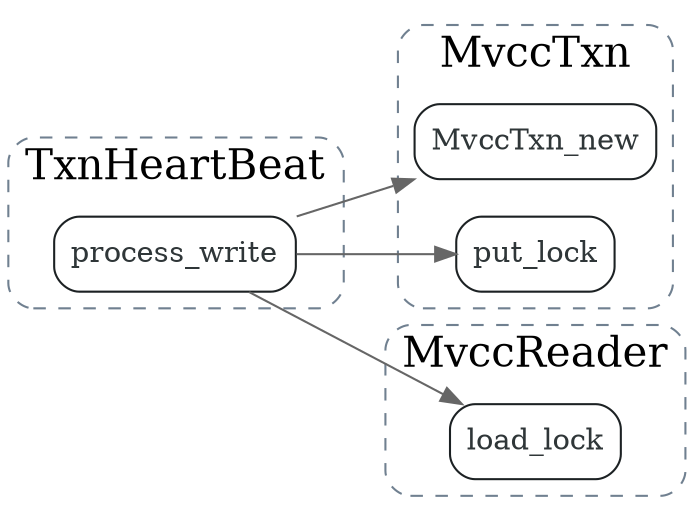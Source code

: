 #include "styles.h"
digraph TxnHeartBeat {
  node[shape=box;style="rounded";color="#1c2123";fontcolor="#2f3638"];
  edge[color=gray40];
  newrank=true;
  rankdir=LR;

  subgraph cluster_MvccTxn {
    graph[label="MvccTxn";fontsize=20;style="rounded,dashed";color="slategrey"]
    MvccTxn_new;
    put_lock;
  }
  subgraph cluster_MvccReader {
    graph[label="MvccReader";fontsize=20;style="rounded,dashed";color="slategrey"]
    load_lock;
    put_lock;
  }

  subgraph cluster_TxnHeartBeat {
    graph[label="TxnHeartBeat";fontsize=20;style="rounded,dashed";color="slategrey"]
    process_write -> {
      MvccTxn_new;
      load_lock;
      put_lock;
    }
  }
  
}
